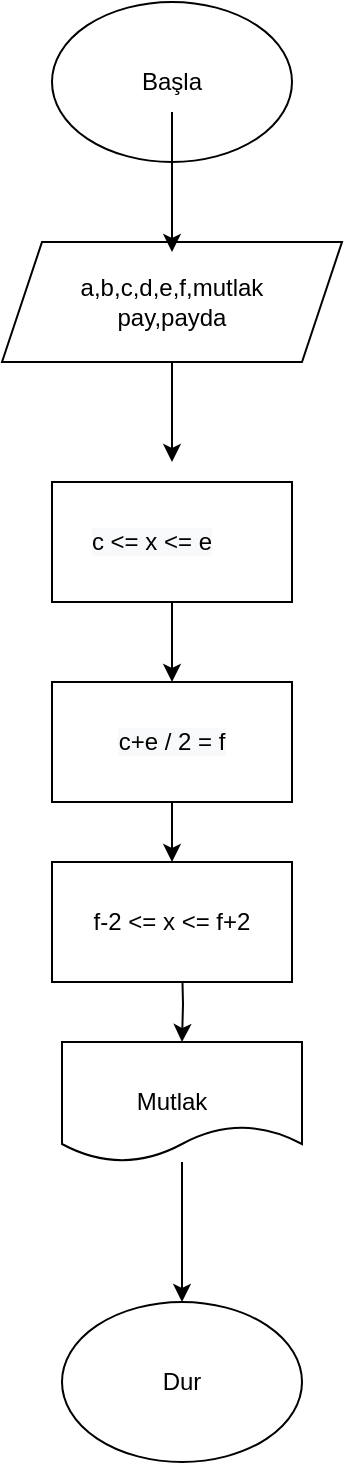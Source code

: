 <mxfile version="15.0.3" type="device"><diagram id="Clr9w46HT_4SYKOU0HNp" name="Page-1"><mxGraphModel dx="1426" dy="777" grid="1" gridSize="10" guides="1" tooltips="1" connect="1" arrows="1" fold="1" page="1" pageScale="1" pageWidth="827" pageHeight="1169" math="0" shadow="0"><root><mxCell id="0"/><mxCell id="1" parent="0"/><mxCell id="9NDCY0LGce0ADSTuZPxq-1" value="" style="ellipse;whiteSpace=wrap;html=1;" vertex="1" parent="1"><mxGeometry x="330" y="70" width="120" height="80" as="geometry"/></mxCell><mxCell id="9NDCY0LGce0ADSTuZPxq-14" style="edgeStyle=orthogonalEdgeStyle;rounded=0;orthogonalLoop=1;jettySize=auto;html=1;exitX=0.5;exitY=1;exitDx=0;exitDy=0;" edge="1" parent="1" source="9NDCY0LGce0ADSTuZPxq-2"><mxGeometry relative="1" as="geometry"><mxPoint x="390" y="300" as="targetPoint"/></mxGeometry></mxCell><mxCell id="9NDCY0LGce0ADSTuZPxq-2" value="" style="shape=parallelogram;perimeter=parallelogramPerimeter;whiteSpace=wrap;html=1;fixedSize=1;" vertex="1" parent="1"><mxGeometry x="305" y="190" width="170" height="60" as="geometry"/></mxCell><mxCell id="9NDCY0LGce0ADSTuZPxq-16" style="edgeStyle=orthogonalEdgeStyle;rounded=0;orthogonalLoop=1;jettySize=auto;html=1;exitX=0.5;exitY=1;exitDx=0;exitDy=0;entryX=0.5;entryY=0;entryDx=0;entryDy=0;" edge="1" parent="1"><mxGeometry relative="1" as="geometry"><mxPoint x="390" y="470" as="sourcePoint"/><mxPoint x="390" y="500" as="targetPoint"/></mxGeometry></mxCell><mxCell id="9NDCY0LGce0ADSTuZPxq-5" value="" style="ellipse;whiteSpace=wrap;html=1;" vertex="1" parent="1"><mxGeometry x="335" y="720" width="120" height="80" as="geometry"/></mxCell><mxCell id="9NDCY0LGce0ADSTuZPxq-13" style="edgeStyle=orthogonalEdgeStyle;rounded=0;orthogonalLoop=1;jettySize=auto;html=1;entryX=0.5;entryY=0;entryDx=0;entryDy=0;" edge="1" parent="1" source="9NDCY0LGce0ADSTuZPxq-6" target="9NDCY0LGce0ADSTuZPxq-7"><mxGeometry relative="1" as="geometry"/></mxCell><mxCell id="9NDCY0LGce0ADSTuZPxq-6" value="Başla" style="text;html=1;strokeColor=none;fillColor=none;align=center;verticalAlign=middle;whiteSpace=wrap;rounded=0;" vertex="1" parent="1"><mxGeometry x="360" y="95" width="60" height="30" as="geometry"/></mxCell><mxCell id="9NDCY0LGce0ADSTuZPxq-7" value="a,b,c,d,e,f,mutlak&lt;br&gt;pay,payda" style="text;html=1;strokeColor=none;fillColor=none;align=center;verticalAlign=middle;whiteSpace=wrap;rounded=0;" vertex="1" parent="1"><mxGeometry x="340" y="195" width="100" height="50" as="geometry"/></mxCell><mxCell id="9NDCY0LGce0ADSTuZPxq-15" style="edgeStyle=orthogonalEdgeStyle;rounded=0;orthogonalLoop=1;jettySize=auto;html=1;" edge="1" parent="1"><mxGeometry relative="1" as="geometry"><mxPoint x="390" y="345" as="sourcePoint"/><mxPoint x="390" y="410" as="targetPoint"/></mxGeometry></mxCell><mxCell id="9NDCY0LGce0ADSTuZPxq-21" style="edgeStyle=orthogonalEdgeStyle;rounded=0;orthogonalLoop=1;jettySize=auto;html=1;entryX=0.5;entryY=0;entryDx=0;entryDy=0;" edge="1" parent="1" target="9NDCY0LGce0ADSTuZPxq-19"><mxGeometry relative="1" as="geometry"><mxPoint x="395" y="550" as="sourcePoint"/></mxGeometry></mxCell><mxCell id="9NDCY0LGce0ADSTuZPxq-12" value="Dur" style="text;html=1;strokeColor=none;fillColor=none;align=center;verticalAlign=middle;whiteSpace=wrap;rounded=0;" vertex="1" parent="1"><mxGeometry x="375" y="750" width="40" height="20" as="geometry"/></mxCell><mxCell id="9NDCY0LGce0ADSTuZPxq-22" style="edgeStyle=orthogonalEdgeStyle;rounded=0;orthogonalLoop=1;jettySize=auto;html=1;entryX=0.5;entryY=0;entryDx=0;entryDy=0;" edge="1" parent="1" source="9NDCY0LGce0ADSTuZPxq-19" target="9NDCY0LGce0ADSTuZPxq-5"><mxGeometry relative="1" as="geometry"><mxPoint x="395" y="690" as="targetPoint"/></mxGeometry></mxCell><mxCell id="9NDCY0LGce0ADSTuZPxq-19" value="" style="shape=document;whiteSpace=wrap;html=1;boundedLbl=1;" vertex="1" parent="1"><mxGeometry x="335" y="590" width="120" height="60" as="geometry"/></mxCell><mxCell id="9NDCY0LGce0ADSTuZPxq-20" value="Mutlak" style="text;html=1;strokeColor=none;fillColor=none;align=center;verticalAlign=middle;whiteSpace=wrap;rounded=0;" vertex="1" parent="1"><mxGeometry x="370" y="610" width="40" height="20" as="geometry"/></mxCell><mxCell id="9NDCY0LGce0ADSTuZPxq-31" value="" style="rounded=0;whiteSpace=wrap;html=1;" vertex="1" parent="1"><mxGeometry x="330" y="310" width="120" height="60" as="geometry"/></mxCell><mxCell id="9NDCY0LGce0ADSTuZPxq-32" value="" style="rounded=0;whiteSpace=wrap;html=1;" vertex="1" parent="1"><mxGeometry x="330" y="410" width="120" height="60" as="geometry"/></mxCell><mxCell id="9NDCY0LGce0ADSTuZPxq-33" value="" style="rounded=0;whiteSpace=wrap;html=1;" vertex="1" parent="1"><mxGeometry x="330" y="500" width="120" height="60" as="geometry"/></mxCell><mxCell id="9NDCY0LGce0ADSTuZPxq-34" value="&lt;meta charset=&quot;utf-8&quot;&gt;&lt;span style=&quot;color: rgb(0, 0, 0); font-family: helvetica; font-size: 12px; font-style: normal; font-weight: 400; letter-spacing: normal; text-align: center; text-indent: 0px; text-transform: none; word-spacing: 0px; background-color: rgb(248, 249, 250); display: inline; float: none;&quot;&gt;c &amp;lt;= x &amp;lt;= e&lt;/span&gt;" style="text;html=1;strokeColor=none;fillColor=none;align=center;verticalAlign=middle;whiteSpace=wrap;rounded=0;" vertex="1" parent="1"><mxGeometry x="345" y="325" width="70" height="30" as="geometry"/></mxCell><mxCell id="9NDCY0LGce0ADSTuZPxq-35" value="&lt;meta charset=&quot;utf-8&quot;&gt;&lt;span style=&quot;color: rgb(0, 0, 0); font-family: helvetica; font-size: 12px; font-style: normal; font-weight: 400; letter-spacing: normal; text-align: center; text-indent: 0px; text-transform: none; word-spacing: 0px; background-color: rgb(248, 249, 250); display: inline; float: none;&quot;&gt;c+e / 2 = f&lt;/span&gt;" style="text;html=1;strokeColor=none;fillColor=none;align=center;verticalAlign=middle;whiteSpace=wrap;rounded=0;" vertex="1" parent="1"><mxGeometry x="355" y="430" width="70" height="20" as="geometry"/></mxCell><mxCell id="9NDCY0LGce0ADSTuZPxq-36" value="f-2 &amp;lt;= x &amp;lt;= f+2" style="text;html=1;strokeColor=none;fillColor=none;align=center;verticalAlign=middle;whiteSpace=wrap;rounded=0;" vertex="1" parent="1"><mxGeometry x="345" y="515" width="90" height="30" as="geometry"/></mxCell></root></mxGraphModel></diagram></mxfile>
